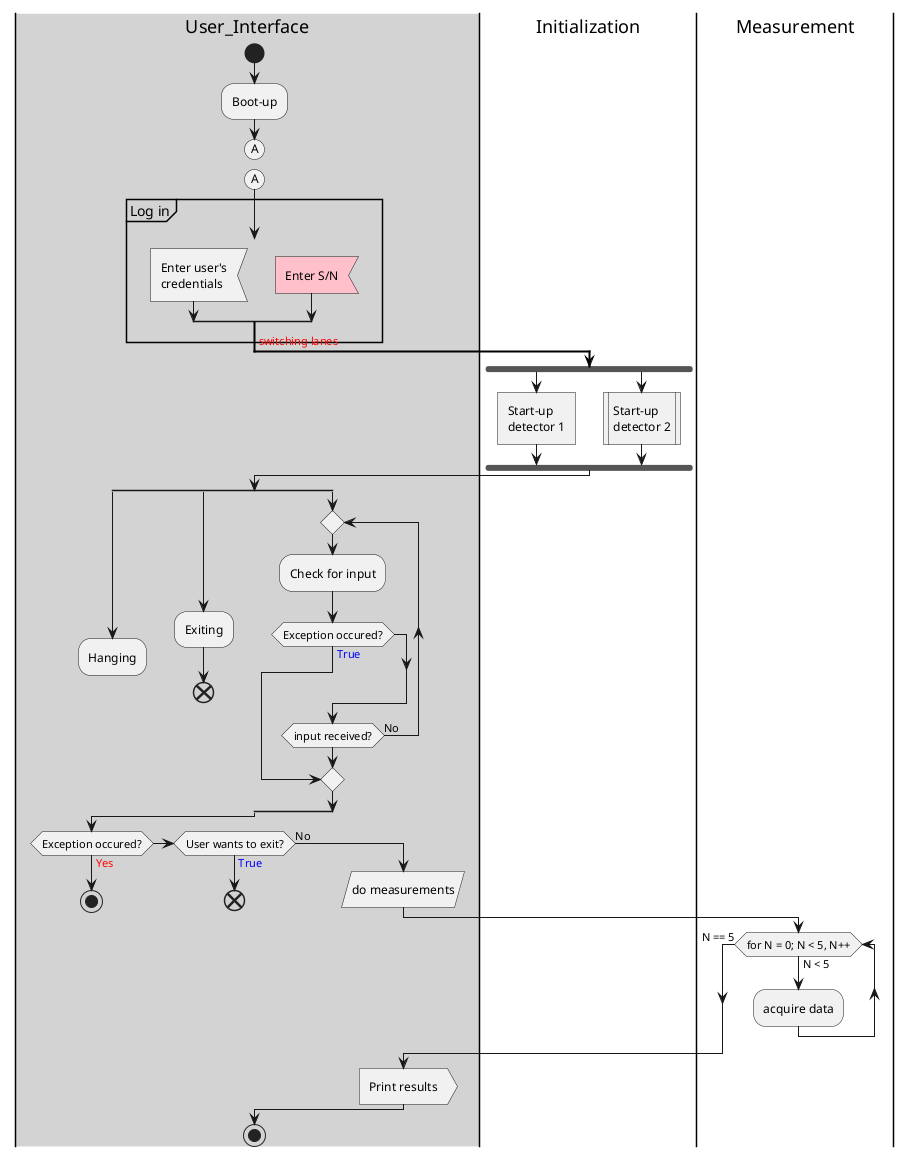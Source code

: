 @startuml activity_test
'you can use swimlanes for spliting the activity,
' i.e. by actor or process / logic; and add colours (optional)
|#lightgray|User_Interface|
' entry point is optional!.
start
:Boot-up;
'and use connectors to create more complex flow
(A)
detach
(A)

' you can create grouping / partition as well
partition "Log in" {
    ' dirty trick to create multiple inputs
    split
        -[hidden]->
        :Enter user's\ncredentials<
    split again
        -[hidden]->
        'end change the color of the node
        #pink:Enter S/N<
    end split
}
'add switch to second swimlane
|Initialization|
'and change the colour and style of transition arrow as well as
'add label (text) to the lines, if you do not like the standard on
-[#black,bold]-> <color:red>switching lanes;
'you can create explicit concurrency - forking
fork
'and use different styles of the nodes
:Start-up\ndetector 1]
fork again
:Start-up\ndetector 2|
end fork
'and swim back and split the process
|User_Interface|
split
    :Hanging;
    'you can detach a branch from further flow, or 'kill'
    detach
split again
    :Exiting;
    end
split again
    'and make repeat...while loop
    repeat
        :Check for input;
        'and even add a conditional break
        if (Exception occured?) equals (<color:blue>True) then
            break
        endif
    repeat while (input received?) is (No)
end split

'and use multiple choice as well as different syntax
' or simply 'if (condition?) then (result)'
if (Exception occured?) is (<color:red>Yes) then
    'explicit stopping
    stop
elseif (User wants to exit?) then (<color:blue>True)
    end
else (No)
    :do measurements/
    'switch lanes
    |Measurement|
    'while loop
    while (for N = 0; N < 5, N++) is (N < 5)
        :acquire data\\
    endwhile (N == 5)
    'switch lanes
    |User_Interface|
    :Print results>
endif
'and exit!
stop

@enduml